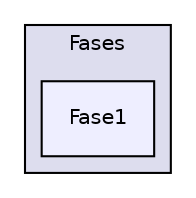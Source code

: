 digraph "J:/SENAC/LogiKid/make/src/Fases/Fase1" {
  compound=true
  node [ fontsize="10", fontname="Helvetica"];
  edge [ labelfontsize="10", labelfontname="Helvetica"];
  subgraph clusterdir_bbd3fdad8725debd944cceed78b07011 {
    graph [ bgcolor="#ddddee", pencolor="black", label="Fases" fontname="Helvetica", fontsize="10", URL="dir_bbd3fdad8725debd944cceed78b07011.html"]
  dir_2e1a718ac18a070c2fc39b91a8847719 [shape=box, label="Fase1", style="filled", fillcolor="#eeeeff", pencolor="black", URL="dir_2e1a718ac18a070c2fc39b91a8847719.html"];
  }
}
